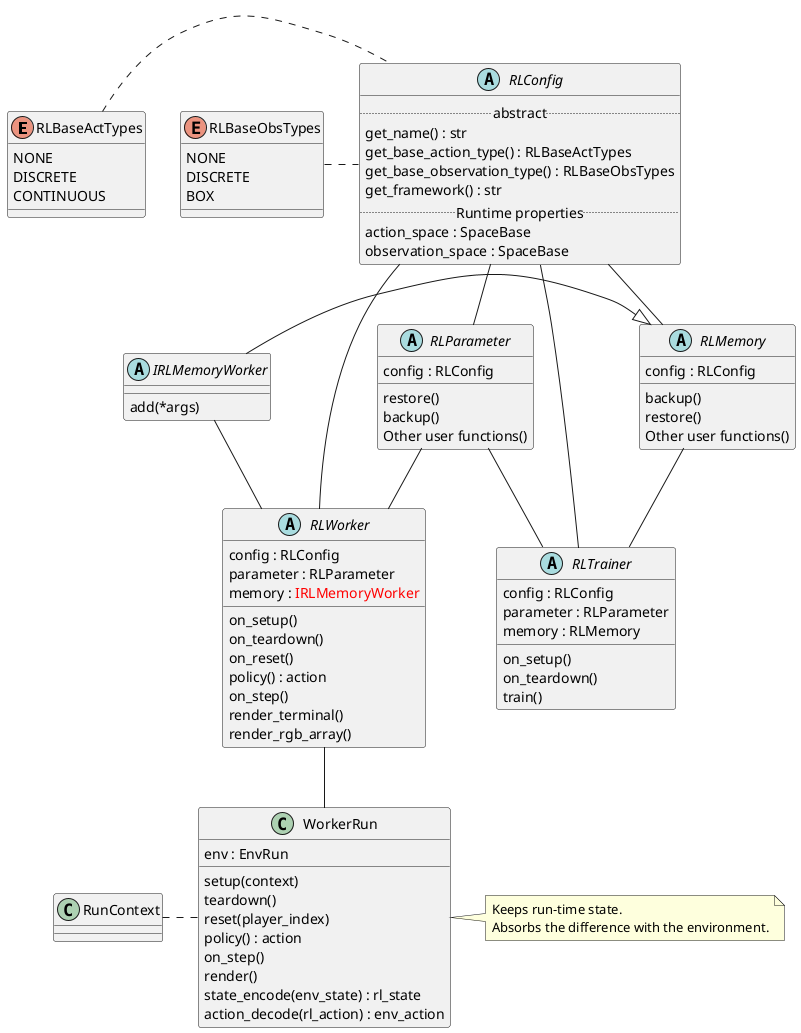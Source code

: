@startuml class_rl

enum RLBaseActTypes {
    NONE
    DISCRETE
    CONTINUOUS
}

enum RLBaseObsTypes {
    NONE
    DISCRETE
    BOX
}

abstract RLConfig {
    .. abstract ..
    get_name() : str
    get_base_action_type() : RLBaseActTypes
    get_base_observation_type() : RLBaseObsTypes
    get_framework() : str
    .. Runtime properties ..
    action_space : SpaceBase
    observation_space : SpaceBase
}


abstract IRLMemoryWorker {
    add(*args)
}
abstract RLMemory {
    config : RLConfig
    backup()
    restore()
    Other user functions()
}
IRLMemoryWorker -|> RLMemory


abstract RLParameter {
    config : RLConfig
    restore()
    backup()
    Other user functions()
}


abstract RLTrainer {
    config : RLConfig
    parameter : RLParameter
    memory : RLMemory
    on_setup()
    on_teardown()
    train()
}


abstract RLWorker {
    config : RLConfig
    parameter : RLParameter
    memory : <color red>IRLMemoryWorker</color>
    on_setup()
    on_teardown()
    on_reset()
    policy() : action
    on_step()
    render_terminal()
    render_rgb_array()
}
RLWorker -- WorkerRun


class RunContext {}
class WorkerRun {
    env : EnvRun
    setup(context)
    teardown()
    reset(player_index)
    policy() : action
    on_step()
    render()
    state_encode(env_state) : rl_state
    action_decode(rl_action) : env_action
}
note "Keeps run-time state.\nAbsorbs the difference with the environment." as WorkerRunMemo
WorkerRun . WorkerRunMemo
RunContext . WorkerRun

RLBaseActTypes . RLConfig
RLBaseObsTypes . RLConfig

RLConfig --- RLWorker
RLConfig --- RLTrainer
RLConfig -- RLParameter
RLConfig -- RLMemory

RLParameter -- RLWorker
RLParameter -- RLTrainer
IRLMemoryWorker -- RLWorker
RLMemory -- RLTrainer

@enduml